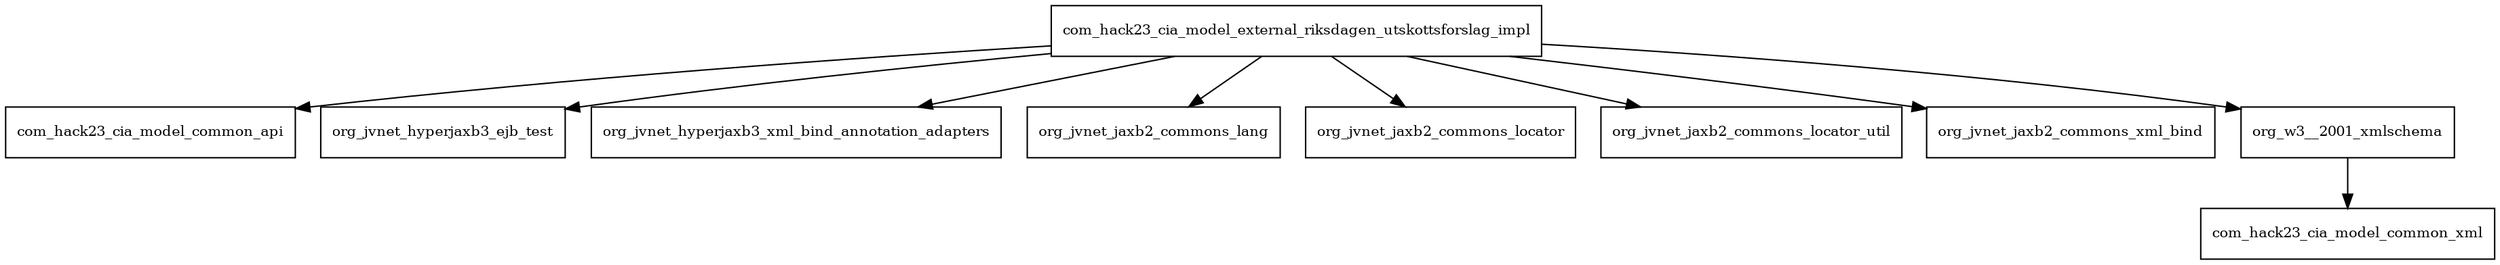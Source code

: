 digraph model_external_riksdagen_utskottsforslag_impl_2017_8_28_SNAPSHOT_package_dependencies {
  node [shape = box, fontsize=10.0];
  com_hack23_cia_model_external_riksdagen_utskottsforslag_impl -> com_hack23_cia_model_common_api;
  com_hack23_cia_model_external_riksdagen_utskottsforslag_impl -> org_jvnet_hyperjaxb3_ejb_test;
  com_hack23_cia_model_external_riksdagen_utskottsforslag_impl -> org_jvnet_hyperjaxb3_xml_bind_annotation_adapters;
  com_hack23_cia_model_external_riksdagen_utskottsforslag_impl -> org_jvnet_jaxb2_commons_lang;
  com_hack23_cia_model_external_riksdagen_utskottsforslag_impl -> org_jvnet_jaxb2_commons_locator;
  com_hack23_cia_model_external_riksdagen_utskottsforslag_impl -> org_jvnet_jaxb2_commons_locator_util;
  com_hack23_cia_model_external_riksdagen_utskottsforslag_impl -> org_jvnet_jaxb2_commons_xml_bind;
  com_hack23_cia_model_external_riksdagen_utskottsforslag_impl -> org_w3__2001_xmlschema;
  org_w3__2001_xmlschema -> com_hack23_cia_model_common_xml;
}
